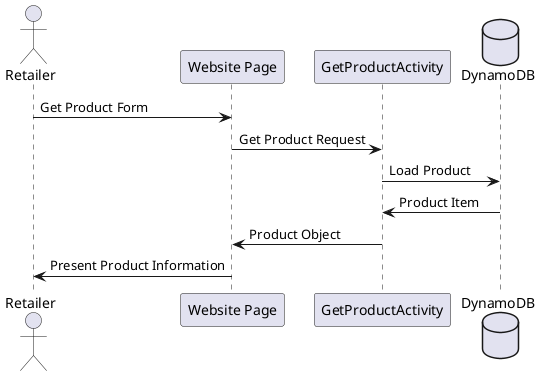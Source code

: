 @startuml
'https://plantuml.com/sequence-diagram

actor "Retailer" as client
participant "Website Page" as apiGateway
participant "GetProductActivity" as getProductActivity
database "DynamoDB" as dynamoDB

client -> apiGateway : Get Product Form
apiGateway -> getProductActivity : Get Product Request
getProductActivity -> dynamoDB : Load Product

dynamoDB -> getProductActivity : Product Item
getProductActivity -> apiGateway : Product Object
apiGateway -> client : Present Product Information

@enduml